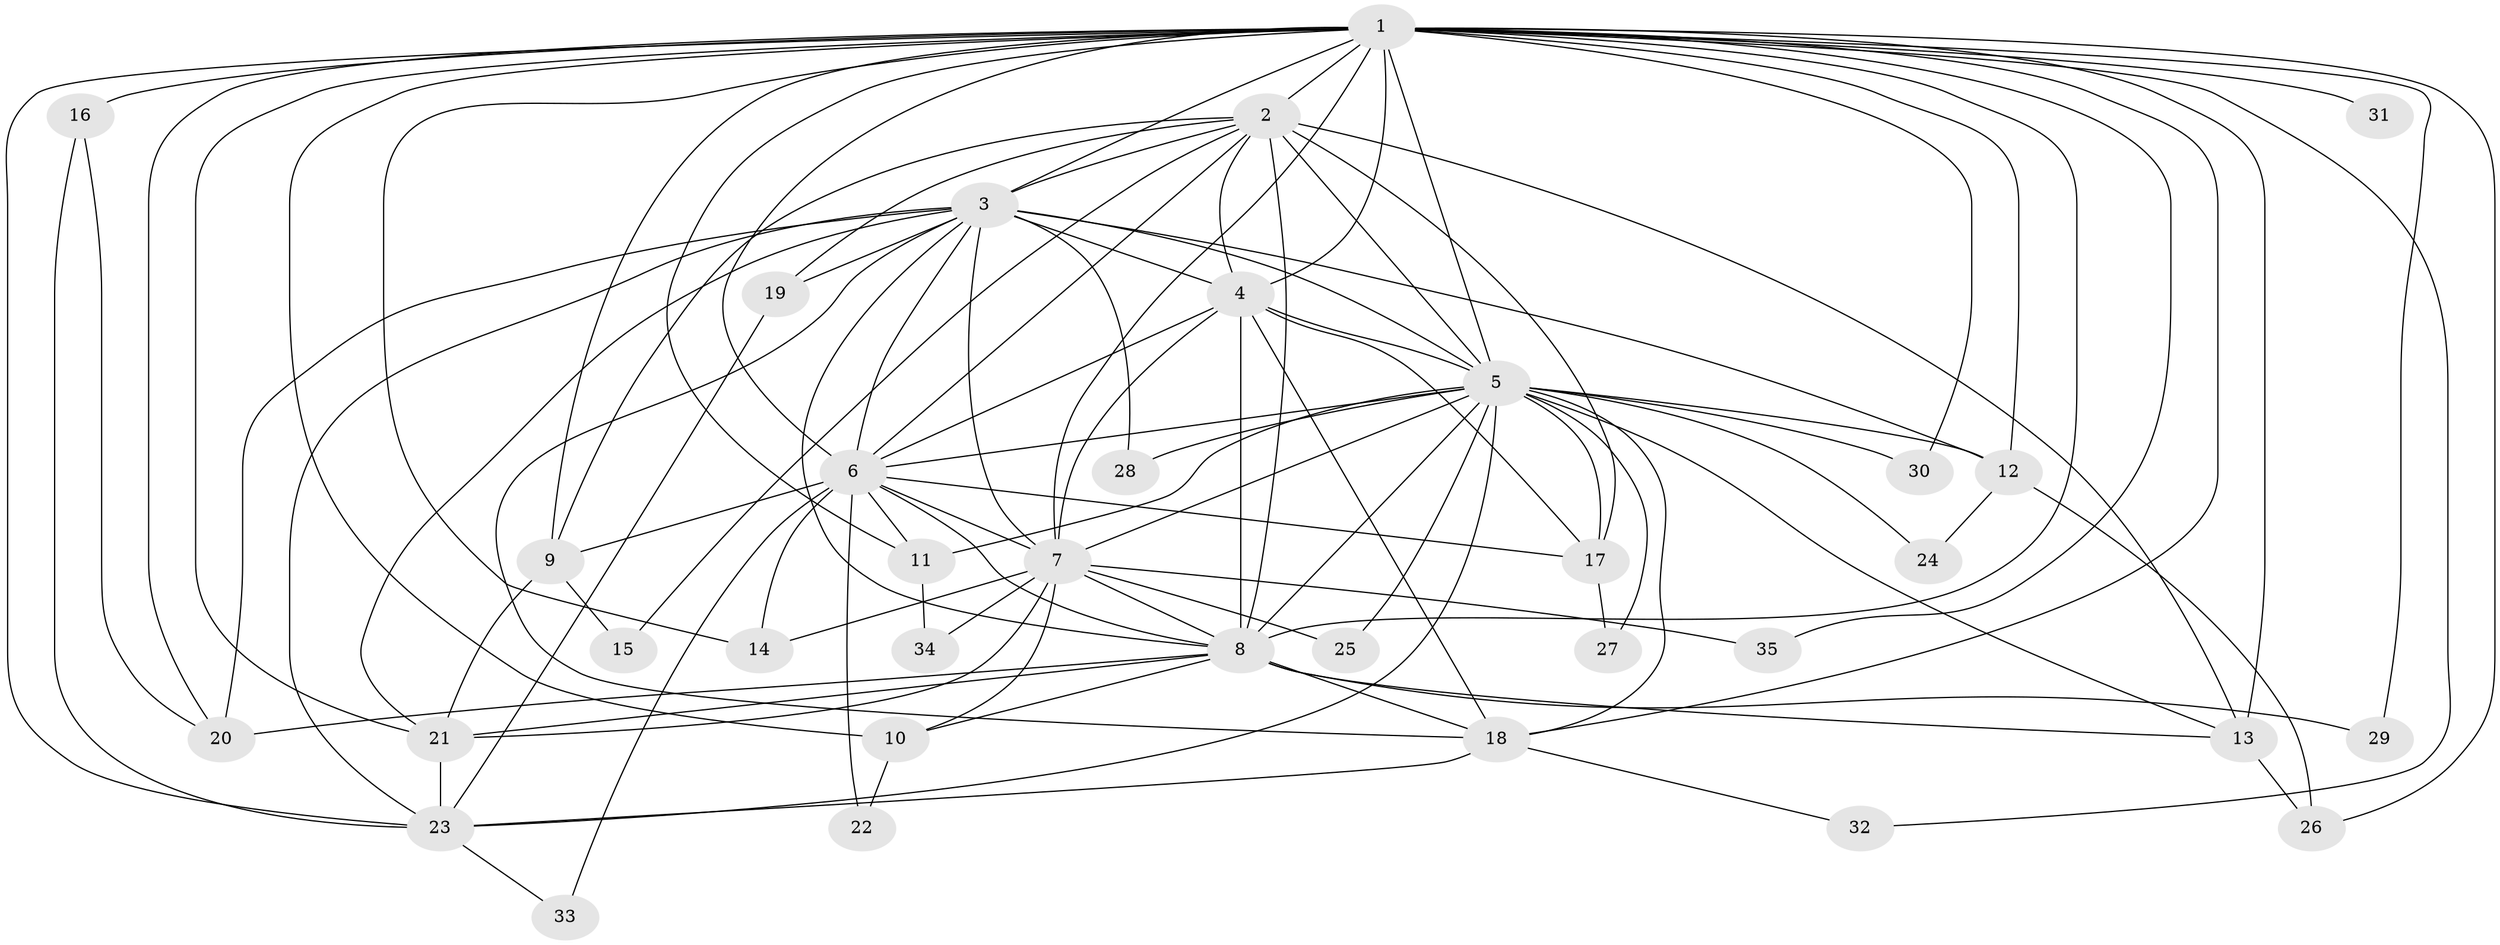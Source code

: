 // original degree distribution, {24: 0.017391304347826087, 18: 0.008695652173913044, 20: 0.017391304347826087, 23: 0.017391304347826087, 34: 0.008695652173913044, 15: 0.008695652173913044, 25: 0.008695652173913044, 5: 0.06086956521739131, 4: 0.0782608695652174, 2: 0.5391304347826087, 7: 0.017391304347826087, 3: 0.21739130434782608}
// Generated by graph-tools (version 1.1) at 2025/49/03/04/25 22:49:48]
// undirected, 35 vertices, 102 edges
graph export_dot {
  node [color=gray90,style=filled];
  1;
  2;
  3;
  4;
  5;
  6;
  7;
  8;
  9;
  10;
  11;
  12;
  13;
  14;
  15;
  16;
  17;
  18;
  19;
  20;
  21;
  22;
  23;
  24;
  25;
  26;
  27;
  28;
  29;
  30;
  31;
  32;
  33;
  34;
  35;
  1 -- 2 [weight=4.0];
  1 -- 3 [weight=6.0];
  1 -- 4 [weight=6.0];
  1 -- 5 [weight=7.0];
  1 -- 6 [weight=7.0];
  1 -- 7 [weight=3.0];
  1 -- 8 [weight=2.0];
  1 -- 9 [weight=1.0];
  1 -- 10 [weight=2.0];
  1 -- 11 [weight=1.0];
  1 -- 12 [weight=2.0];
  1 -- 13 [weight=9.0];
  1 -- 14 [weight=1.0];
  1 -- 16 [weight=3.0];
  1 -- 18 [weight=1.0];
  1 -- 20 [weight=1.0];
  1 -- 21 [weight=1.0];
  1 -- 23 [weight=1.0];
  1 -- 26 [weight=1.0];
  1 -- 29 [weight=1.0];
  1 -- 30 [weight=1.0];
  1 -- 31 [weight=1.0];
  1 -- 32 [weight=1.0];
  1 -- 35 [weight=1.0];
  2 -- 3 [weight=2.0];
  2 -- 4 [weight=2.0];
  2 -- 5 [weight=3.0];
  2 -- 6 [weight=1.0];
  2 -- 8 [weight=1.0];
  2 -- 9 [weight=1.0];
  2 -- 13 [weight=2.0];
  2 -- 15 [weight=1.0];
  2 -- 17 [weight=1.0];
  2 -- 19 [weight=1.0];
  3 -- 4 [weight=2.0];
  3 -- 5 [weight=2.0];
  3 -- 6 [weight=1.0];
  3 -- 7 [weight=1.0];
  3 -- 8 [weight=1.0];
  3 -- 12 [weight=1.0];
  3 -- 18 [weight=1.0];
  3 -- 19 [weight=1.0];
  3 -- 20 [weight=3.0];
  3 -- 21 [weight=2.0];
  3 -- 23 [weight=1.0];
  3 -- 28 [weight=1.0];
  4 -- 5 [weight=4.0];
  4 -- 6 [weight=2.0];
  4 -- 7 [weight=9.0];
  4 -- 8 [weight=12.0];
  4 -- 17 [weight=1.0];
  4 -- 18 [weight=1.0];
  5 -- 6 [weight=3.0];
  5 -- 7 [weight=1.0];
  5 -- 8 [weight=1.0];
  5 -- 11 [weight=1.0];
  5 -- 12 [weight=1.0];
  5 -- 13 [weight=2.0];
  5 -- 17 [weight=1.0];
  5 -- 18 [weight=1.0];
  5 -- 23 [weight=1.0];
  5 -- 24 [weight=1.0];
  5 -- 25 [weight=1.0];
  5 -- 27 [weight=1.0];
  5 -- 28 [weight=1.0];
  5 -- 30 [weight=1.0];
  6 -- 7 [weight=1.0];
  6 -- 8 [weight=2.0];
  6 -- 9 [weight=2.0];
  6 -- 11 [weight=2.0];
  6 -- 14 [weight=1.0];
  6 -- 17 [weight=1.0];
  6 -- 22 [weight=1.0];
  6 -- 33 [weight=1.0];
  7 -- 8 [weight=1.0];
  7 -- 10 [weight=1.0];
  7 -- 14 [weight=1.0];
  7 -- 21 [weight=1.0];
  7 -- 25 [weight=1.0];
  7 -- 34 [weight=1.0];
  7 -- 35 [weight=1.0];
  8 -- 10 [weight=1.0];
  8 -- 13 [weight=1.0];
  8 -- 18 [weight=2.0];
  8 -- 20 [weight=1.0];
  8 -- 21 [weight=1.0];
  8 -- 29 [weight=1.0];
  9 -- 15 [weight=1.0];
  9 -- 21 [weight=1.0];
  10 -- 22 [weight=1.0];
  11 -- 34 [weight=1.0];
  12 -- 24 [weight=1.0];
  12 -- 26 [weight=1.0];
  13 -- 26 [weight=1.0];
  16 -- 20 [weight=1.0];
  16 -- 23 [weight=1.0];
  17 -- 27 [weight=1.0];
  18 -- 23 [weight=1.0];
  18 -- 32 [weight=1.0];
  19 -- 23 [weight=1.0];
  21 -- 23 [weight=2.0];
  23 -- 33 [weight=1.0];
}
